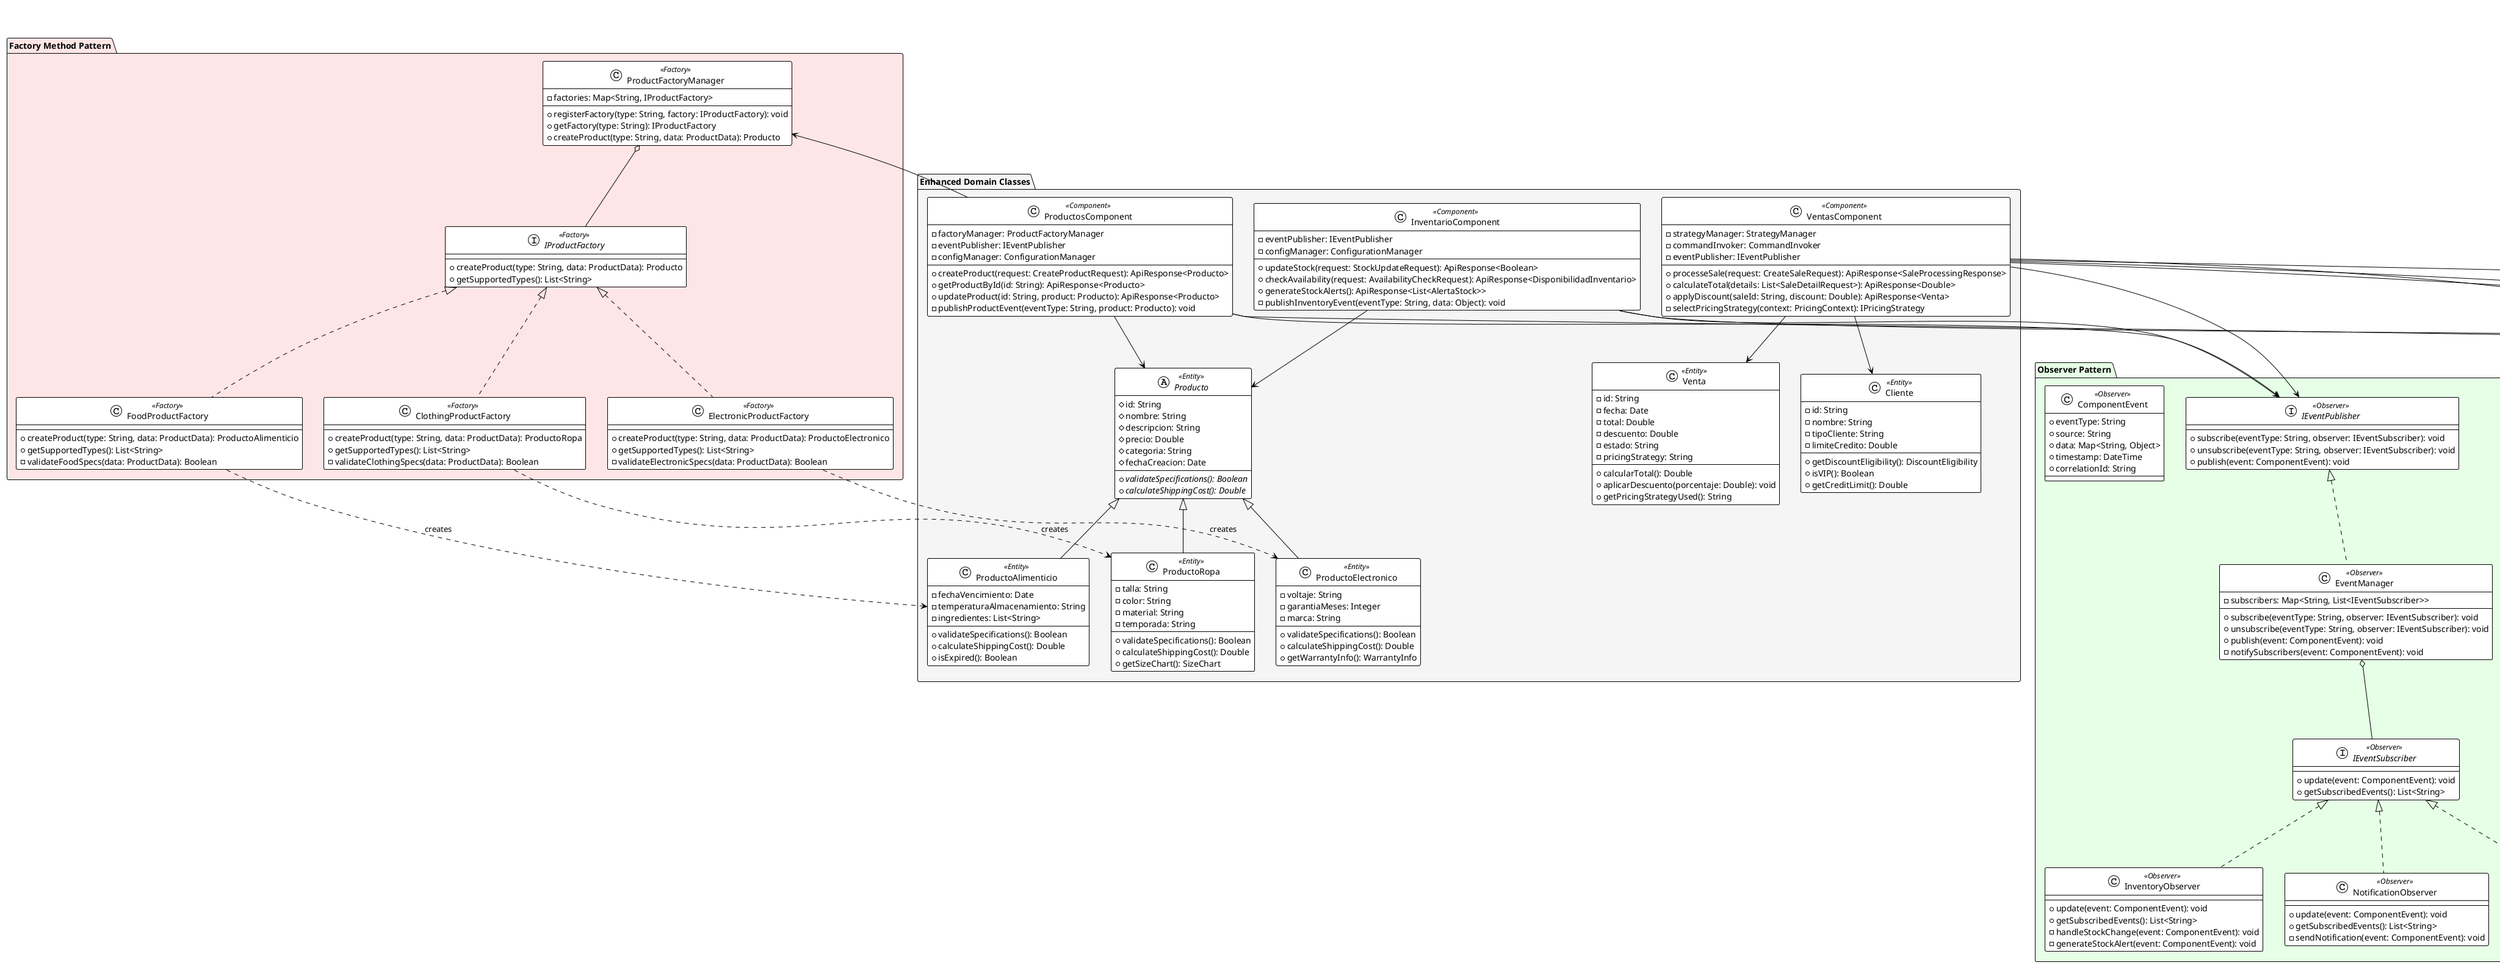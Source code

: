 @startuml PoliMarket_Class_Diagram_With_GoF_Patterns

!theme plain
title PoliMarket - Diagrama de Clases con Patrones GoF Integrados (Unit 4)

' Definición de colores para patrones GoF
!define FACTORY_PATTERN #FFE6E6
!define STRATEGY_PATTERN #E6F3FF
!define OBSERVER_PATTERN #E6FFE6
!define SINGLETON_PATTERN #FFF0E6
!define COMMAND_PATTERN #F0E6FF
!define DECORATOR_PATTERN #FFFFE6
!define EXISTING_CLASS #F5F5F5

' ========== FACTORY METHOD PATTERN ==========
package "Factory Method Pattern" FACTORY_PATTERN {
    interface IProductFactory <<Factory>> {
        + createProduct(type: String, data: ProductData): Producto
        + getSupportedTypes(): List<String>
    }
    
    class ProductFactoryManager <<Factory>> {
        - factories: Map<String, IProductFactory>
        + registerFactory(type: String, factory: IProductFactory): void
        + getFactory(type: String): IProductFactory
        + createProduct(type: String, data: ProductData): Producto
    }
    
    class ElectronicProductFactory <<Factory>> {
        + createProduct(type: String, data: ProductData): ProductoElectronico
        + getSupportedTypes(): List<String>
        - validateElectronicSpecs(data: ProductData): Boolean
    }
    
    class ClothingProductFactory <<Factory>> {
        + createProduct(type: String, data: ProductData): ProductoRopa
        + getSupportedTypes(): List<String>
        - validateClothingSpecs(data: ProductData): Boolean
    }
    
    class FoodProductFactory <<Factory>> {
        + createProduct(type: String, data: ProductData): ProductoAlimenticio
        + getSupportedTypes(): List<String>
        - validateFoodSpecs(data: ProductData): Boolean
    }
}

' ========== STRATEGY PATTERN ==========
package "Strategy Pattern" STRATEGY_PATTERN {
    interface IPricingStrategy <<Strategy>> {
        + calculatePrice(basePrice: Double, context: PricingContext): Double
        + getStrategyName(): String
        + isApplicable(context: PricingContext): Boolean
    }
    
    class PricingContext <<Strategy>> {
        + cliente: Cliente
        + producto: Producto
        + cantidad: Integer
        + fechaVenta: Date
        + tipoDescuento: String
    }
    
    class RegularPricingStrategy <<Strategy>> {
        + calculatePrice(basePrice: Double, context: PricingContext): Double
        + getStrategyName(): String
        + isApplicable(context: PricingContext): Boolean
    }
    
    class VIPDiscountStrategy <<Strategy>> {
        - discountPercentage: Double
        + calculatePrice(basePrice: Double, context: PricingContext): Double
        + getStrategyName(): String
        + isApplicable(context: PricingContext): Boolean
    }
    
    class VolumeDiscountStrategy <<Strategy>> {
        - volumeThresholds: Map<Integer, Double>
        + calculatePrice(basePrice: Double, context: PricingContext): Double
        + getStrategyName(): String
        + isApplicable(context: PricingContext): Boolean
    }
    
    class SeasonalDiscountStrategy <<Strategy>> {
        - seasonalRates: Map<String, Double>
        + calculatePrice(basePrice: Double, context: PricingContext): Double
        + getStrategyName(): String
        + isApplicable(context: PricingContext): Boolean
    }
    
    class StrategyManager <<Strategy>> {
        - strategies: List<IPricingStrategy>
        + addStrategy(strategy: IPricingStrategy): void
        + selectStrategy(context: PricingContext): IPricingStrategy
        + calculateOptimalPrice(basePrice: Double, context: PricingContext): Double
    }
}

' ========== OBSERVER PATTERN ==========
package "Observer Pattern" OBSERVER_PATTERN {
    interface IEventPublisher <<Observer>> {
        + subscribe(eventType: String, observer: IEventSubscriber): void
        + unsubscribe(eventType: String, observer: IEventSubscriber): void
        + publish(event: ComponentEvent): void
    }
    
    interface IEventSubscriber <<Observer>> {
        + update(event: ComponentEvent): void
        + getSubscribedEvents(): List<String>
    }
    
    class EventManager <<Observer>> {
        - subscribers: Map<String, List<IEventSubscriber>>
        + subscribe(eventType: String, observer: IEventSubscriber): void
        + unsubscribe(eventType: String, observer: IEventSubscriber): void
        + publish(event: ComponentEvent): void
        - notifySubscribers(event: ComponentEvent): void
    }
    
    class ComponentEvent <<Observer>> {
        + eventType: String
        + source: String
        + data: Map<String, Object>
        + timestamp: DateTime
        + correlationId: String
    }
    
    class InventoryObserver <<Observer>> {
        + update(event: ComponentEvent): void
        + getSubscribedEvents(): List<String>
        - handleStockChange(event: ComponentEvent): void
        - generateStockAlert(event: ComponentEvent): void
    }
    
    class NotificationObserver <<Observer>> {
        + update(event: ComponentEvent): void
        + getSubscribedEvents(): List<String>
        - sendNotification(event: ComponentEvent): void
    }
    
    class AuditObserver <<Observer>> {
        + update(event: ComponentEvent): void
        + getSubscribedEvents(): List<String>
        - logAuditEvent(event: ComponentEvent): void
    }
}

' ========== SINGLETON PATTERN ==========
package "Singleton Pattern" SINGLETON_PATTERN {
    class ConfigurationManager <<Singleton>> {
        - {static} instance: ConfigurationManager
        - configuration: Map<String, Object>
        - ConfigurationManager()
        + {static} getInstance(): ConfigurationManager
        + getConfiguration(key: String): Object
        + setConfiguration(key: String, value: Object): void
        + loadConfiguration(source: String): void
        + saveConfiguration(): void
    }
    
    interface IConfigurationProvider <<Singleton>> {
        + getConfiguration(key: String): Object
        + hasConfiguration(key: String): Boolean
    }
}

' ========== COMMAND PATTERN ==========
package "Command Pattern" COMMAND_PATTERN {
    interface ICommand <<Command>> {
        + execute(): CommandResult
        + undo(): CommandResult
        + canUndo(): Boolean
        + getCommandType(): String
    }
    
    class CommandResult <<Command>> {
        + success: Boolean
        + message: String
        + data: Object
        + executionTime: Long
        + errors: List<String>
    }
    
    class ProcessSaleCommand <<Command>> {
        - saleRequest: CreateSaleRequest
        - ventasComponent: VentasComponent
        - inventarioComponent: InventarioComponent
        + execute(): CommandResult
        + undo(): CommandResult
        + canUndo(): Boolean
        + getCommandType(): String
    }
    
    class UpdateInventoryCommand <<Command>> {
        - updateRequest: StockUpdateRequest
        - inventarioComponent: InventarioComponent
        - previousState: InventoryState
        + execute(): CommandResult
        + undo(): CommandResult
        + canUndo(): Boolean
        + getCommandType(): String
    }
    
    class ApplyDiscountCommand <<Command>> {
        - discountRequest: DiscountRequest
        - ventasComponent: VentasComponent
        - originalPrice: Double
        + execute(): CommandResult
        + undo(): CommandResult
        + canUndo(): Boolean
        + getCommandType(): String
    }
    
    class CommandInvoker <<Command>> {
        - commandHistory: List<ICommand>
        - maxHistorySize: Integer
        + executeCommand(command: ICommand): CommandResult
        + undoLastCommand(): CommandResult
        + getCommandHistory(): List<ICommand>
        + clearHistory(): void
    }
}

' ========== DECORATOR PATTERN ==========
package "Decorator Pattern" DECORATOR_PATTERN {
    interface IComponentDecorator <<Decorator>> {
        + process(request: ComponentRequest): ComponentResponse
    }
    
    abstract class ComponentDecoratorBase <<Decorator>> {
        # component: IComponentDecorator
        + ComponentDecoratorBase(component: IComponentDecorator)
        + process(request: ComponentRequest): ComponentResponse
    }
    
    class AuditDecorator <<Decorator>> {
        - auditService: IAuditService
        + AuditDecorator(component: IComponentDecorator, auditService: IAuditService)
        + process(request: ComponentRequest): ComponentResponse
        - logAuditInfo(request: ComponentRequest, response: ComponentResponse): void
    }
    
    class LoggingDecorator <<Decorator>> {
        - logger: ILogger
        + LoggingDecorator(component: IComponentDecorator, logger: ILogger)
        + process(request: ComponentRequest): ComponentResponse
        - logRequest(request: ComponentRequest): void
        - logResponse(response: ComponentResponse): void
    }
    
    class ValidationDecorator <<Decorator>> {
        - validator: IValidator
        + ValidationDecorator(component: IComponentDecorator, validator: IValidator)
        + process(request: ComponentRequest): ComponentResponse
        - validateRequest(request: ComponentRequest): ValidationResult
    }
    
    class PerformanceDecorator <<Decorator>> {
        - performanceMonitor: IPerformanceMonitor
        + PerformanceDecorator(component: IComponentDecorator, monitor: IPerformanceMonitor)
        + process(request: ComponentRequest): ComponentResponse
        - measurePerformance(operation: Function): PerformanceMetrics
    }
}

' ========== EXISTING DOMAIN CLASSES (UPDATED) ==========
package "Enhanced Domain Classes" EXISTING_CLASS {
    class ProductosComponent <<Component>> {
        - factoryManager: ProductFactoryManager
        - eventPublisher: IEventPublisher
        - configManager: ConfigurationManager
        + createProduct(request: CreateProductRequest): ApiResponse<Producto>
        + getProductById(id: String): ApiResponse<Producto>
        + updateProduct(id: String, product: Producto): ApiResponse<Producto>
        - publishProductEvent(eventType: String, product: Producto): void
    }
    
    class VentasComponent <<Component>> {
        - strategyManager: StrategyManager
        - commandInvoker: CommandInvoker
        - eventPublisher: IEventPublisher
        + processeSale(request: CreateSaleRequest): ApiResponse<SaleProcessingResponse>
        + calculateTotal(details: List<SaleDetailRequest>): ApiResponse<Double>
        + applyDiscount(saleId: String, discount: Double): ApiResponse<Venta>
        - selectPricingStrategy(context: PricingContext): IPricingStrategy
    }
    
    class InventarioComponent <<Component>> {
        - eventPublisher: IEventPublisher
        - configManager: ConfigurationManager
        + updateStock(request: StockUpdateRequest): ApiResponse<Boolean>
        + checkAvailability(request: AvailabilityCheckRequest): ApiResponse<DisponibilidadInventario>
        + generateStockAlerts(): ApiResponse<List<AlertaStock>>
        - publishInventoryEvent(eventType: String, data: Object): void
    }
    
    abstract class Producto <<Entity>> {
        # id: String
        # nombre: String
        # descripcion: String
        # precio: Double
        # categoria: String
        # fechaCreacion: Date
        + {abstract} validateSpecifications(): Boolean
        + {abstract} calculateShippingCost(): Double
    }
    
    class ProductoElectronico <<Entity>> {
        - voltaje: String
        - garantiaMeses: Integer
        - marca: String
        + validateSpecifications(): Boolean
        + calculateShippingCost(): Double
        + getWarrantyInfo(): WarrantyInfo
    }
    
    class ProductoRopa <<Entity>> {
        - talla: String
        - color: String
        - material: String
        - temporada: String
        + validateSpecifications(): Boolean
        + calculateShippingCost(): Double
        + getSizeChart(): SizeChart
    }
    
    class ProductoAlimenticio <<Entity>> {
        - fechaVencimiento: Date
        - temperaturaAlmacenamiento: String
        - ingredientes: List<String>
        + validateSpecifications(): Boolean
        + calculateShippingCost(): Double
        + isExpired(): Boolean
    }
    
    class Venta <<Entity>> {
        - id: String
        - fecha: Date
        - total: Double
        - descuento: Double
        - estado: String
        - pricingStrategy: String
        + calcularTotal(): Double
        + aplicarDescuento(porcentaje: Double): void
        + getPricingStrategyUsed(): String
    }
    
    class Cliente <<Entity>> {
        - id: String
        - nombre: String
        - tipoCliente: String
        - limiteCredito: Double
        + getDiscountEligibility(): DiscountEligibility
        + isVIP(): Boolean
        + getCreditLimit(): Double
    }
}

' ========== PATTERN RELATIONSHIPS ==========

' Factory Method Relationships
IProductFactory <|.. ElectronicProductFactory
IProductFactory <|.. ClothingProductFactory
IProductFactory <|.. FoodProductFactory
ProductFactoryManager o-- IProductFactory
ProductosComponent --> ProductFactoryManager

' Strategy Relationships
IPricingStrategy <|.. RegularPricingStrategy
IPricingStrategy <|.. VIPDiscountStrategy
IPricingStrategy <|.. VolumeDiscountStrategy
IPricingStrategy <|.. SeasonalDiscountStrategy
StrategyManager o-- IPricingStrategy
VentasComponent --> StrategyManager
VentasComponent --> PricingContext

' Observer Relationships
IEventPublisher <|.. EventManager
IEventSubscriber <|.. InventoryObserver
IEventSubscriber <|.. NotificationObserver
IEventSubscriber <|.. AuditObserver
EventManager o-- IEventSubscriber
ProductosComponent --> IEventPublisher
VentasComponent --> IEventPublisher
InventarioComponent --> IEventPublisher

' Singleton Relationships
ConfigurationManager ..|> IConfigurationProvider
ProductosComponent --> ConfigurationManager
VentasComponent --> ConfigurationManager
InventarioComponent --> ConfigurationManager

' Command Relationships
ICommand <|.. ProcessSaleCommand
ICommand <|.. UpdateInventoryCommand
ICommand <|.. ApplyDiscountCommand
CommandInvoker o-- ICommand
VentasComponent --> CommandInvoker

' Decorator Relationships
IComponentDecorator <|.. ComponentDecoratorBase
ComponentDecoratorBase <|-- AuditDecorator
ComponentDecoratorBase <|-- LoggingDecorator
ComponentDecoratorBase <|-- ValidationDecorator
ComponentDecoratorBase <|-- PerformanceDecorator

' Domain Relationships
Producto <|-- ProductoElectronico
Producto <|-- ProductoRopa
Producto <|-- ProductoAlimenticio
ElectronicProductFactory ..> ProductoElectronico : creates
ClothingProductFactory ..> ProductoRopa : creates
FoodProductFactory ..> ProductoAlimenticio : creates

' Enhanced Domain Relationships
VentasComponent --> Cliente
VentasComponent --> Venta
ProductosComponent --> Producto
InventarioComponent --> Producto

@enduml
